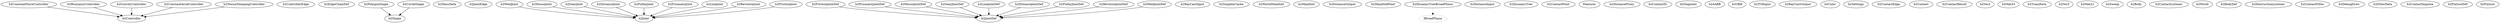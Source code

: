 //GraphVis .dot file show class inheritance
strict digraph classes {
graph [URL=""];
Box2D_Dynamics_Controllers_b2Controller [label="b2Controller"] [URL="Box2D/Dynamics/Controllers/b2Controller.html"];
Box2D_Dynamics_Controllers_b2ConstantForceController [label="b2ConstantForceController"] [URL="Box2D/Dynamics/Controllers/b2ConstantForceController.html"];
Box2D_Dynamics_Controllers_b2ConstantForceController->Box2D_Dynamics_Controllers_b2Controller;
Box2D_Dynamics_Controllers_b2ControllerEdge [label="b2ControllerEdge"] [URL="Box2D/Dynamics/Controllers/b2ControllerEdge.html"];
Box2D_Dynamics_Controllers_b2BuoyancyController [label="b2BuoyancyController"] [URL="Box2D/Dynamics/Controllers/b2BuoyancyController.html"];
Box2D_Dynamics_Controllers_b2BuoyancyController->Box2D_Dynamics_Controllers_b2Controller;
Box2D_Dynamics_Controllers_b2GravityController [label="b2GravityController"] [URL="Box2D/Dynamics/Controllers/b2GravityController.html"];
Box2D_Dynamics_Controllers_b2GravityController->Box2D_Dynamics_Controllers_b2Controller;
Box2D_Dynamics_Controllers_b2ConstantAccelController [label="b2ConstantAccelController"] [URL="Box2D/Dynamics/Controllers/b2ConstantAccelController.html"];
Box2D_Dynamics_Controllers_b2ConstantAccelController->Box2D_Dynamics_Controllers_b2Controller;
Box2D_Dynamics_Controllers_b2TensorDampingController [label="b2TensorDampingController"] [URL="Box2D/Dynamics/Controllers/b2TensorDampingController.html"];
Box2D_Dynamics_Controllers_b2TensorDampingController->Box2D_Dynamics_Controllers_b2Controller;
Box2D_Collision_Shapes_b2EdgeChainDef [label="b2EdgeChainDef"] [URL="Box2D/Collision/Shapes/b2EdgeChainDef.html"];
Box2D_Collision_Shapes_b2PolygonShape [label="b2PolygonShape"] [URL="Box2D/Collision/Shapes/b2PolygonShape.html"];
Box2D_Collision_Shapes_b2PolygonShape->Box2D_Collision_Shapes_b2Shape;
Box2D_Collision_Shapes_b2CircleShape [label="b2CircleShape"] [URL="Box2D/Collision/Shapes/b2CircleShape.html"];
Box2D_Collision_Shapes_b2CircleShape->Box2D_Collision_Shapes_b2Shape;
Box2D_Collision_Shapes_b2MassData [label="b2MassData"] [URL="Box2D/Collision/Shapes/b2MassData.html"];
Box2D_Collision_Shapes_b2Shape [label="b2Shape"] [URL="Box2D/Collision/Shapes/b2Shape.html"];
Box2D_Dynamics_Joints_b2JointEdge [label="b2JointEdge"] [URL="Box2D/Dynamics/Joints/b2JointEdge.html"];
Box2D_Dynamics_Joints_b2WeldJoint [label="b2WeldJoint"] [URL="Box2D/Dynamics/Joints/b2WeldJoint.html"];
Box2D_Dynamics_Joints_b2WeldJoint->Box2D_Dynamics_Joints_b2Joint;
Box2D_Dynamics_Joints_b2MouseJoint [label="b2MouseJoint"] [URL="Box2D/Dynamics/Joints/b2MouseJoint.html"];
Box2D_Dynamics_Joints_b2MouseJoint->Box2D_Dynamics_Joints_b2Joint;
Box2D_Dynamics_Joints_b2FrictionJointDef [label="b2FrictionJointDef"] [URL="Box2D/Dynamics/Joints/b2FrictionJointDef.html"];
Box2D_Dynamics_Joints_b2FrictionJointDef->Box2D_Dynamics_Joints_b2JointDef;
Box2D_Dynamics_Joints_b2PrismaticJointDef [label="b2PrismaticJointDef"] [URL="Box2D/Dynamics/Joints/b2PrismaticJointDef.html"];
Box2D_Dynamics_Joints_b2PrismaticJointDef->Box2D_Dynamics_Joints_b2JointDef;
Box2D_Dynamics_Joints_b2JointDef [label="b2JointDef"] [URL="Box2D/Dynamics/Joints/b2JointDef.html"];
Box2D_Dynamics_Joints_b2MouseJointDef [label="b2MouseJointDef"] [URL="Box2D/Dynamics/Joints/b2MouseJointDef.html"];
Box2D_Dynamics_Joints_b2MouseJointDef->Box2D_Dynamics_Joints_b2JointDef;
Box2D_Dynamics_Joints_b2GearJointDef [label="b2GearJointDef"] [URL="Box2D/Dynamics/Joints/b2GearJointDef.html"];
Box2D_Dynamics_Joints_b2GearJointDef->Box2D_Dynamics_Joints_b2JointDef;
Box2D_Dynamics_Joints_b2GearJoint [label="b2GearJoint"] [URL="Box2D/Dynamics/Joints/b2GearJoint.html"];
Box2D_Dynamics_Joints_b2GearJoint->Box2D_Dynamics_Joints_b2Joint;
Box2D_Dynamics_Joints_b2LineJointDef [label="b2LineJointDef"] [URL="Box2D/Dynamics/Joints/b2LineJointDef.html"];
Box2D_Dynamics_Joints_b2LineJointDef->Box2D_Dynamics_Joints_b2JointDef;
Box2D_Dynamics_Joints_b2DistanceJointDef [label="b2DistanceJointDef"] [URL="Box2D/Dynamics/Joints/b2DistanceJointDef.html"];
Box2D_Dynamics_Joints_b2DistanceJointDef->Box2D_Dynamics_Joints_b2JointDef;
Box2D_Dynamics_Joints_b2DistanceJoint [label="b2DistanceJoint"] [URL="Box2D/Dynamics/Joints/b2DistanceJoint.html"];
Box2D_Dynamics_Joints_b2DistanceJoint->Box2D_Dynamics_Joints_b2Joint;
Box2D_Dynamics_Joints_b2PulleyJointDef [label="b2PulleyJointDef"] [URL="Box2D/Dynamics/Joints/b2PulleyJointDef.html"];
Box2D_Dynamics_Joints_b2PulleyJointDef->Box2D_Dynamics_Joints_b2JointDef;
Box2D_Dynamics_Joints_b2PulleyJoint [label="b2PulleyJoint"] [URL="Box2D/Dynamics/Joints/b2PulleyJoint.html"];
Box2D_Dynamics_Joints_b2PulleyJoint->Box2D_Dynamics_Joints_b2Joint;
Box2D_Dynamics_Joints_b2PrismaticJoint [label="b2PrismaticJoint"] [URL="Box2D/Dynamics/Joints/b2PrismaticJoint.html"];
Box2D_Dynamics_Joints_b2PrismaticJoint->Box2D_Dynamics_Joints_b2Joint;
Box2D_Dynamics_Joints_b2RevoluteJointDef [label="b2RevoluteJointDef"] [URL="Box2D/Dynamics/Joints/b2RevoluteJointDef.html"];
Box2D_Dynamics_Joints_b2RevoluteJointDef->Box2D_Dynamics_Joints_b2JointDef;
Box2D_Dynamics_Joints_b2Joint [label="b2Joint"] [URL="Box2D/Dynamics/Joints/b2Joint.html"];
Box2D_Dynamics_Joints_b2WeldJointDef [label="b2WeldJointDef"] [URL="Box2D/Dynamics/Joints/b2WeldJointDef.html"];
Box2D_Dynamics_Joints_b2WeldJointDef->Box2D_Dynamics_Joints_b2JointDef;
Box2D_Dynamics_Joints_b2LineJoint [label="b2LineJoint"] [URL="Box2D/Dynamics/Joints/b2LineJoint.html"];
Box2D_Dynamics_Joints_b2LineJoint->Box2D_Dynamics_Joints_b2Joint;
Box2D_Dynamics_Joints_b2RevoluteJoint [label="b2RevoluteJoint"] [URL="Box2D/Dynamics/Joints/b2RevoluteJoint.html"];
Box2D_Dynamics_Joints_b2RevoluteJoint->Box2D_Dynamics_Joints_b2Joint;
Box2D_Dynamics_Joints_b2FrictionJoint [label="b2FrictionJoint"] [URL="Box2D/Dynamics/Joints/b2FrictionJoint.html"];
Box2D_Dynamics_Joints_b2FrictionJoint->Box2D_Dynamics_Joints_b2Joint;
Box2D_Collision_b2RayCastInput [label="b2RayCastInput"] [URL="Box2D/Collision/b2RayCastInput.html"];
Box2D_Collision_b2SimplexCache [label="b2SimplexCache"] [URL="Box2D/Collision/b2SimplexCache.html"];
Box2D_Collision_b2WorldManifold [label="b2WorldManifold"] [URL="Box2D/Collision/b2WorldManifold.html"];
Box2D_Collision_b2Manifold [label="b2Manifold"] [URL="Box2D/Collision/b2Manifold.html"];
Box2D_Collision_b2DistanceOutput [label="b2DistanceOutput"] [URL="Box2D/Collision/b2DistanceOutput.html"];
Box2D_Collision_b2ManifoldPoint [label="b2ManifoldPoint"] [URL="Box2D/Collision/b2ManifoldPoint.html"];
Box2D_Collision_b2DynamicTreeBroadPhase [label="b2DynamicTreeBroadPhase"] [URL="Box2D/Collision/b2DynamicTreeBroadPhase.html"];
Box2D_Collision_b2DynamicTreeBroadPhase->Box2D_Collision_IBroadPhase [style=dotted];
Box2D_Collision_b2DistanceInput [label="b2DistanceInput"] [URL="Box2D/Collision/b2DistanceInput.html"];
Box2D_Collision_b2DynamicTree [label="b2DynamicTree"] [URL="Box2D/Collision/b2DynamicTree.html"];
Box2D_Collision_b2ContactPoint [label="b2ContactPoint"] [URL="Box2D/Collision/b2ContactPoint.html"];
Box2D_Collision_Features [label="Features"] [URL="Box2D/Collision/Features.html"];
Box2D_Collision_b2DistanceProxy [label="b2DistanceProxy"] [URL="Box2D/Collision/b2DistanceProxy.html"];
Box2D_Collision_b2ContactID [label="b2ContactID"] [URL="Box2D/Collision/b2ContactID.html"];
Box2D_Collision_b2Segment [label="b2Segment"] [URL="Box2D/Collision/b2Segment.html"];
Box2D_Collision_b2AABB [label="b2AABB"] [URL="Box2D/Collision/b2AABB.html"];
Box2D_Collision_b2OBB [label="b2OBB"] [URL="Box2D/Collision/b2OBB.html"];
Box2D_Collision_IBroadPhase [label="IBroadPhase"] [URL="Box2D/Collision/IBroadPhase.html"] [style=dotted];
Box2D_Collision_b2TOIInput [label="b2TOIInput"] [URL="Box2D/Collision/b2TOIInput.html"];
Box2D_Collision_b2RayCastOutput [label="b2RayCastOutput"] [URL="Box2D/Collision/b2RayCastOutput.html"];
Box2D_Common_b2Color [label="b2Color"] [URL="Box2D/Common/b2Color.html"];
Box2D_Common_b2Settings [label="b2Settings"] [URL="Box2D/Common/b2Settings.html"];
Box2D_Dynamics_Contacts_b2ContactEdge [label="b2ContactEdge"] [URL="Box2D/Dynamics/Contacts/b2ContactEdge.html"];
Box2D_Dynamics_Contacts_b2Contact [label="b2Contact"] [URL="Box2D/Dynamics/Contacts/b2Contact.html"];
Box2D_Dynamics_Contacts_b2ContactResult [label="b2ContactResult"] [URL="Box2D/Dynamics/Contacts/b2ContactResult.html"];
Box2D_Common_Math_b2Vec2 [label="b2Vec2"] [URL="Box2D/Common/Math/b2Vec2.html"];
Box2D_Common_Math_b2Mat33 [label="b2Mat33"] [URL="Box2D/Common/Math/b2Mat33.html"];
Box2D_Common_Math_b2Transform [label="b2Transform"] [URL="Box2D/Common/Math/b2Transform.html"];
Box2D_Common_Math_b2Vec3 [label="b2Vec3"] [URL="Box2D/Common/Math/b2Vec3.html"];
Box2D_Common_Math_b2Mat22 [label="b2Mat22"] [URL="Box2D/Common/Math/b2Mat22.html"];
Box2D_Common_Math_b2Sweep [label="b2Sweep"] [URL="Box2D/Common/Math/b2Sweep.html"];
Box2D_Dynamics_b2Body [label="b2Body"] [URL="Box2D/Dynamics/b2Body.html"];
Box2D_Dynamics_b2ContactListener [label="b2ContactListener"] [URL="Box2D/Dynamics/b2ContactListener.html"];
Box2D_Dynamics_b2World [label="b2World"] [URL="Box2D/Dynamics/b2World.html"];
Box2D_Dynamics_b2BodyDef [label="b2BodyDef"] [URL="Box2D/Dynamics/b2BodyDef.html"];
Box2D_Dynamics_b2DestructionListener [label="b2DestructionListener"] [URL="Box2D/Dynamics/b2DestructionListener.html"];
Box2D_Dynamics_b2ContactFilter [label="b2ContactFilter"] [URL="Box2D/Dynamics/b2ContactFilter.html"];
Box2D_Dynamics_b2DebugDraw [label="b2DebugDraw"] [URL="Box2D/Dynamics/b2DebugDraw.html"];
Box2D_Dynamics_b2FilterData [label="b2FilterData"] [URL="Box2D/Dynamics/b2FilterData.html"];
Box2D_Dynamics_b2ContactImpulse [label="b2ContactImpulse"] [URL="Box2D/Dynamics/b2ContactImpulse.html"];
Box2D_Dynamics_b2FixtureDef [label="b2FixtureDef"] [URL="Box2D/Dynamics/b2FixtureDef.html"];
Box2D_Dynamics_b2Fixture [label="b2Fixture"] [URL="Box2D/Dynamics/b2Fixture.html"];
}